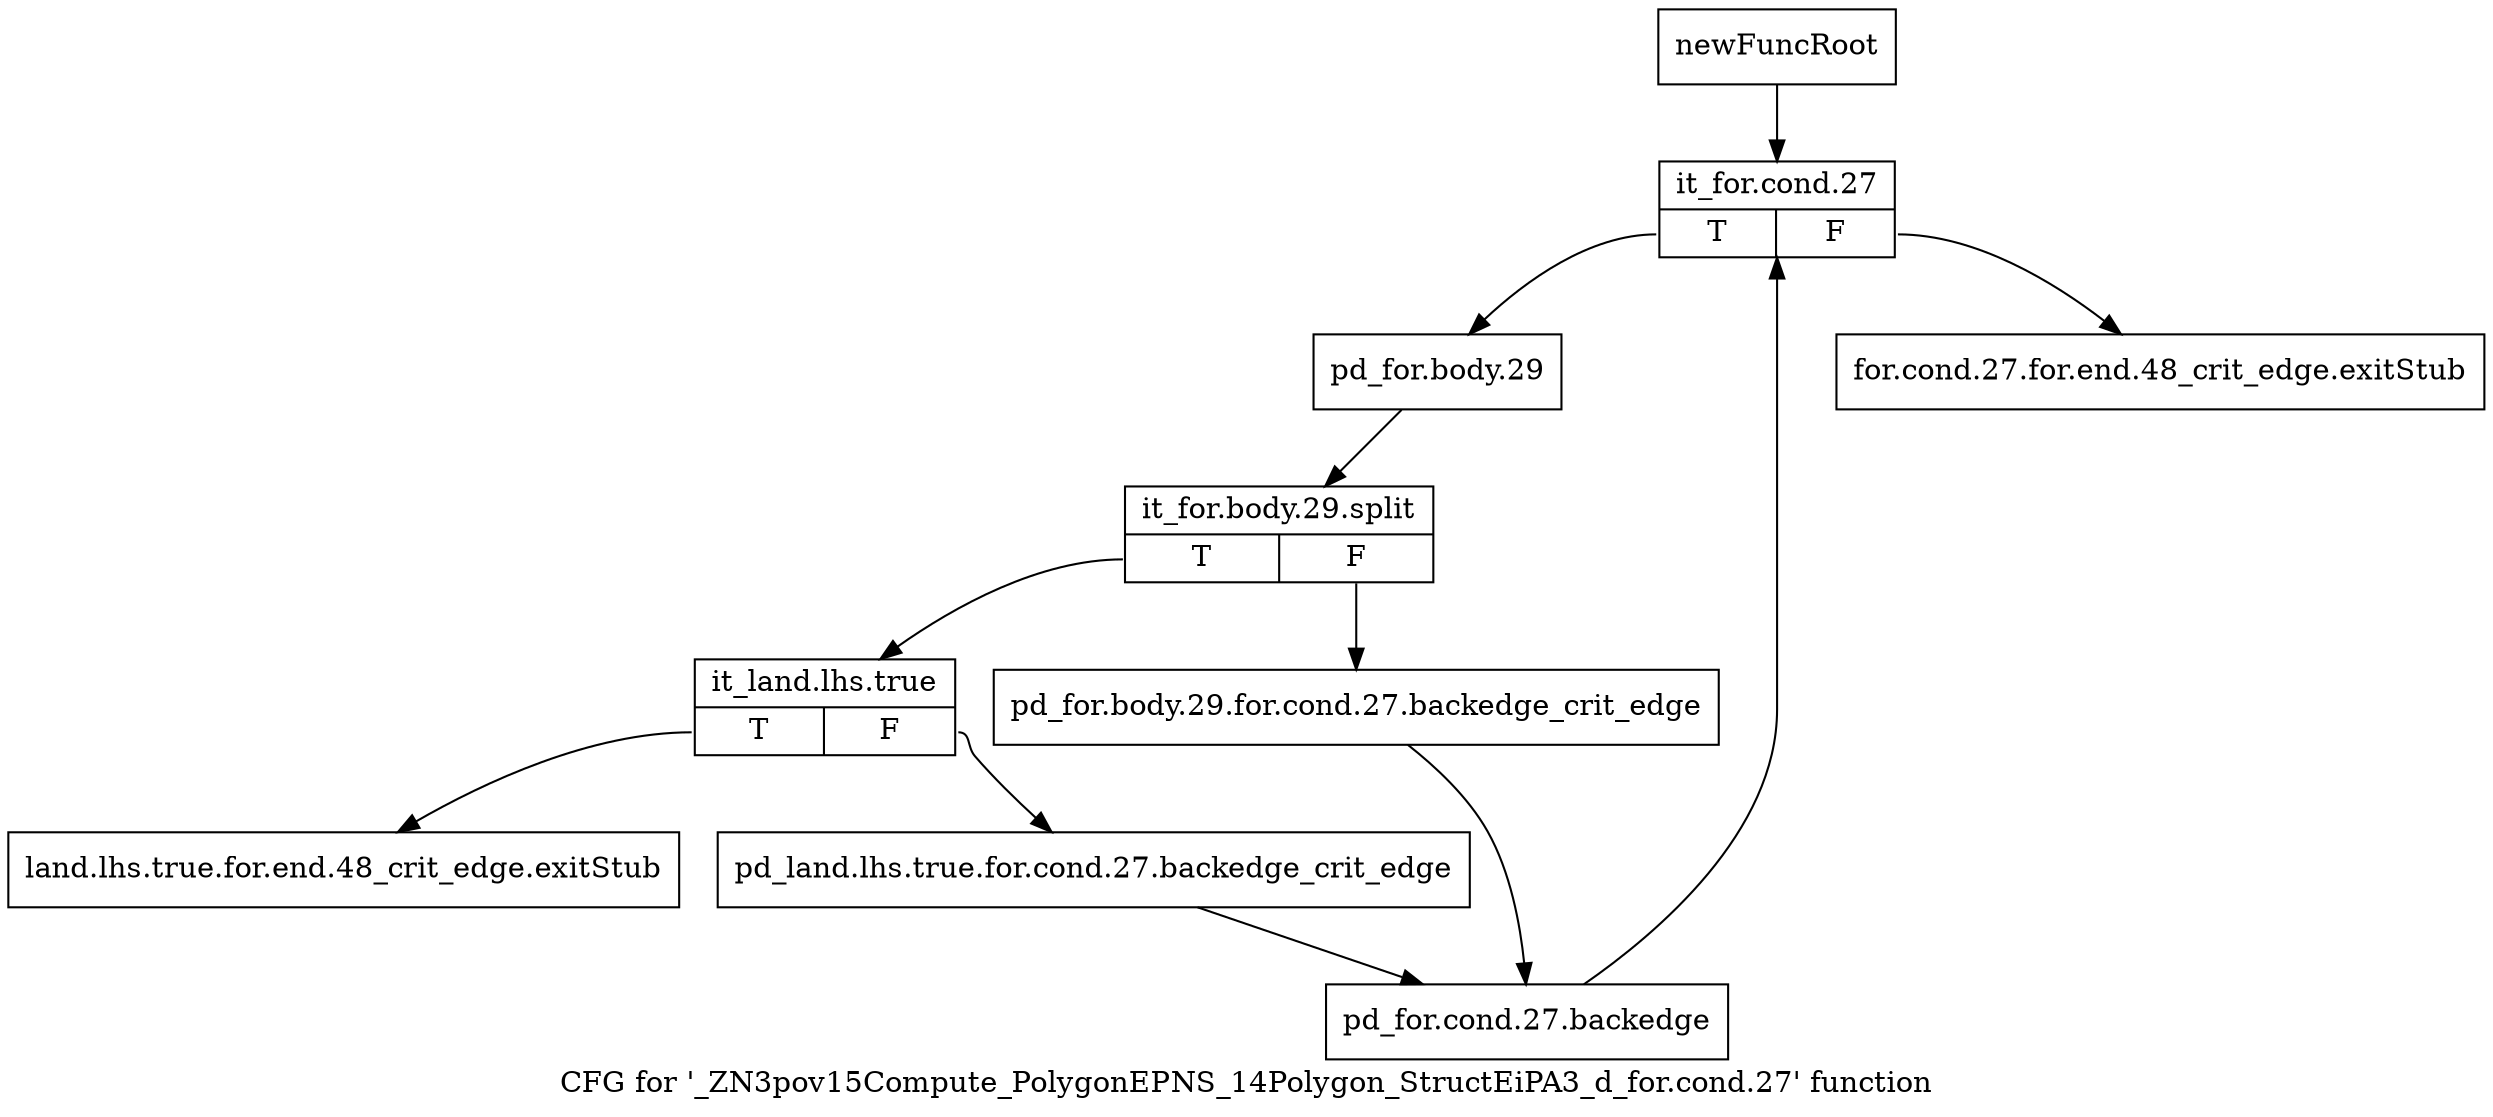 digraph "CFG for '_ZN3pov15Compute_PolygonEPNS_14Polygon_StructEiPA3_d_for.cond.27' function" {
	label="CFG for '_ZN3pov15Compute_PolygonEPNS_14Polygon_StructEiPA3_d_for.cond.27' function";

	Node0x2a3c730 [shape=record,label="{newFuncRoot}"];
	Node0x2a3c730 -> Node0x2a3c820;
	Node0x2a3c780 [shape=record,label="{for.cond.27.for.end.48_crit_edge.exitStub}"];
	Node0x2a3c7d0 [shape=record,label="{land.lhs.true.for.end.48_crit_edge.exitStub}"];
	Node0x2a3c820 [shape=record,label="{it_for.cond.27|{<s0>T|<s1>F}}"];
	Node0x2a3c820:s0 -> Node0x2a3c870;
	Node0x2a3c820:s1 -> Node0x2a3c780;
	Node0x2a3c870 [shape=record,label="{pd_for.body.29}"];
	Node0x2a3c870 -> Node0x37df330;
	Node0x37df330 [shape=record,label="{it_for.body.29.split|{<s0>T|<s1>F}}"];
	Node0x37df330:s0 -> Node0x2a3c910;
	Node0x37df330:s1 -> Node0x2a3c8c0;
	Node0x2a3c8c0 [shape=record,label="{pd_for.body.29.for.cond.27.backedge_crit_edge}"];
	Node0x2a3c8c0 -> Node0x2a3c9b0;
	Node0x2a3c910 [shape=record,label="{it_land.lhs.true|{<s0>T|<s1>F}}"];
	Node0x2a3c910:s0 -> Node0x2a3c7d0;
	Node0x2a3c910:s1 -> Node0x2a3c960;
	Node0x2a3c960 [shape=record,label="{pd_land.lhs.true.for.cond.27.backedge_crit_edge}"];
	Node0x2a3c960 -> Node0x2a3c9b0;
	Node0x2a3c9b0 [shape=record,label="{pd_for.cond.27.backedge}"];
	Node0x2a3c9b0 -> Node0x2a3c820;
}
